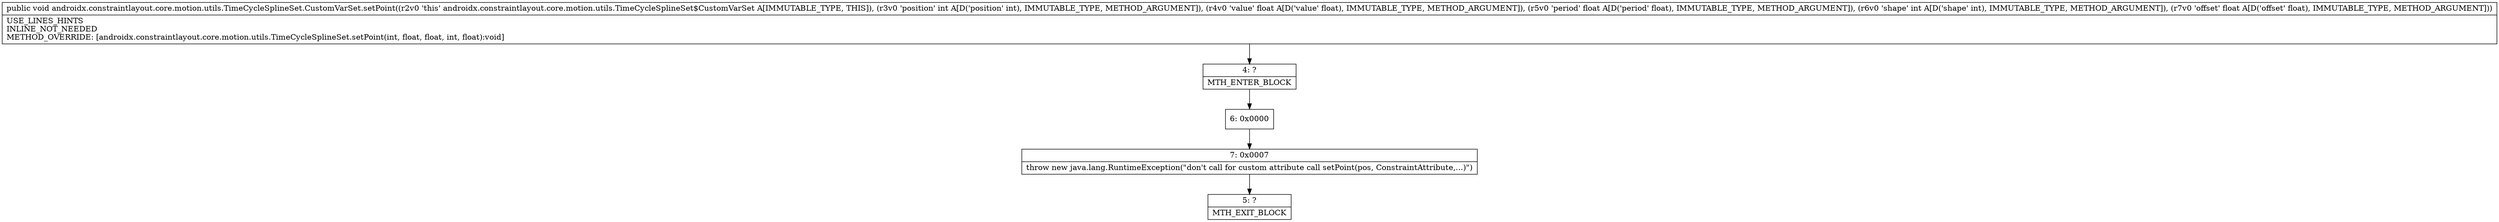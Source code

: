 digraph "CFG forandroidx.constraintlayout.core.motion.utils.TimeCycleSplineSet.CustomVarSet.setPoint(IFFIF)V" {
Node_4 [shape=record,label="{4\:\ ?|MTH_ENTER_BLOCK\l}"];
Node_6 [shape=record,label="{6\:\ 0x0000}"];
Node_7 [shape=record,label="{7\:\ 0x0007|throw new java.lang.RuntimeException(\"don't call for custom attribute call setPoint(pos, ConstraintAttribute,...)\")\l}"];
Node_5 [shape=record,label="{5\:\ ?|MTH_EXIT_BLOCK\l}"];
MethodNode[shape=record,label="{public void androidx.constraintlayout.core.motion.utils.TimeCycleSplineSet.CustomVarSet.setPoint((r2v0 'this' androidx.constraintlayout.core.motion.utils.TimeCycleSplineSet$CustomVarSet A[IMMUTABLE_TYPE, THIS]), (r3v0 'position' int A[D('position' int), IMMUTABLE_TYPE, METHOD_ARGUMENT]), (r4v0 'value' float A[D('value' float), IMMUTABLE_TYPE, METHOD_ARGUMENT]), (r5v0 'period' float A[D('period' float), IMMUTABLE_TYPE, METHOD_ARGUMENT]), (r6v0 'shape' int A[D('shape' int), IMMUTABLE_TYPE, METHOD_ARGUMENT]), (r7v0 'offset' float A[D('offset' float), IMMUTABLE_TYPE, METHOD_ARGUMENT]))  | USE_LINES_HINTS\lINLINE_NOT_NEEDED\lMETHOD_OVERRIDE: [androidx.constraintlayout.core.motion.utils.TimeCycleSplineSet.setPoint(int, float, float, int, float):void]\l}"];
MethodNode -> Node_4;Node_4 -> Node_6;
Node_6 -> Node_7;
Node_7 -> Node_5;
}

